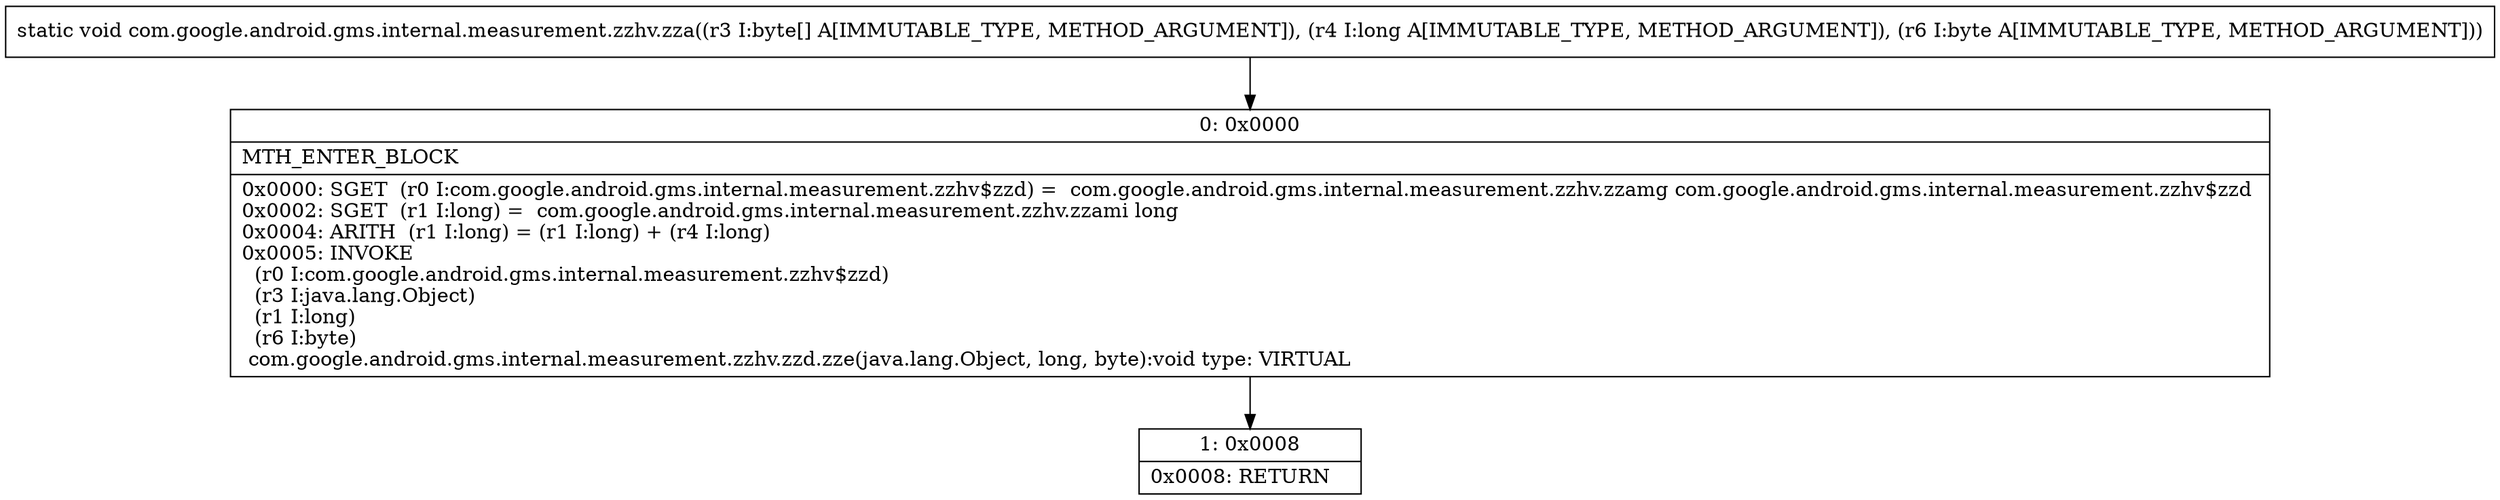 digraph "CFG forcom.google.android.gms.internal.measurement.zzhv.zza([BJB)V" {
Node_0 [shape=record,label="{0\:\ 0x0000|MTH_ENTER_BLOCK\l|0x0000: SGET  (r0 I:com.google.android.gms.internal.measurement.zzhv$zzd) =  com.google.android.gms.internal.measurement.zzhv.zzamg com.google.android.gms.internal.measurement.zzhv$zzd \l0x0002: SGET  (r1 I:long) =  com.google.android.gms.internal.measurement.zzhv.zzami long \l0x0004: ARITH  (r1 I:long) = (r1 I:long) + (r4 I:long) \l0x0005: INVOKE  \l  (r0 I:com.google.android.gms.internal.measurement.zzhv$zzd)\l  (r3 I:java.lang.Object)\l  (r1 I:long)\l  (r6 I:byte)\l com.google.android.gms.internal.measurement.zzhv.zzd.zze(java.lang.Object, long, byte):void type: VIRTUAL \l}"];
Node_1 [shape=record,label="{1\:\ 0x0008|0x0008: RETURN   \l}"];
MethodNode[shape=record,label="{static void com.google.android.gms.internal.measurement.zzhv.zza((r3 I:byte[] A[IMMUTABLE_TYPE, METHOD_ARGUMENT]), (r4 I:long A[IMMUTABLE_TYPE, METHOD_ARGUMENT]), (r6 I:byte A[IMMUTABLE_TYPE, METHOD_ARGUMENT])) }"];
MethodNode -> Node_0;
Node_0 -> Node_1;
}

